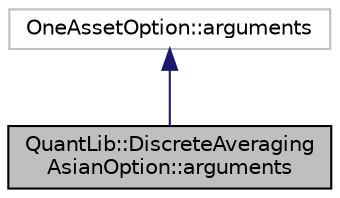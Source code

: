 digraph "QuantLib::DiscreteAveragingAsianOption::arguments"
{
  edge [fontname="Helvetica",fontsize="10",labelfontname="Helvetica",labelfontsize="10"];
  node [fontname="Helvetica",fontsize="10",shape=record];
  Node1 [label="QuantLib::DiscreteAveraging\lAsianOption::arguments",height=0.2,width=0.4,color="black", fillcolor="grey75", style="filled", fontcolor="black"];
  Node2 -> Node1 [dir="back",color="midnightblue",fontsize="10",style="solid"];
  Node2 [label="OneAssetOption::arguments",height=0.2,width=0.4,color="grey75", fillcolor="white", style="filled"];
}
